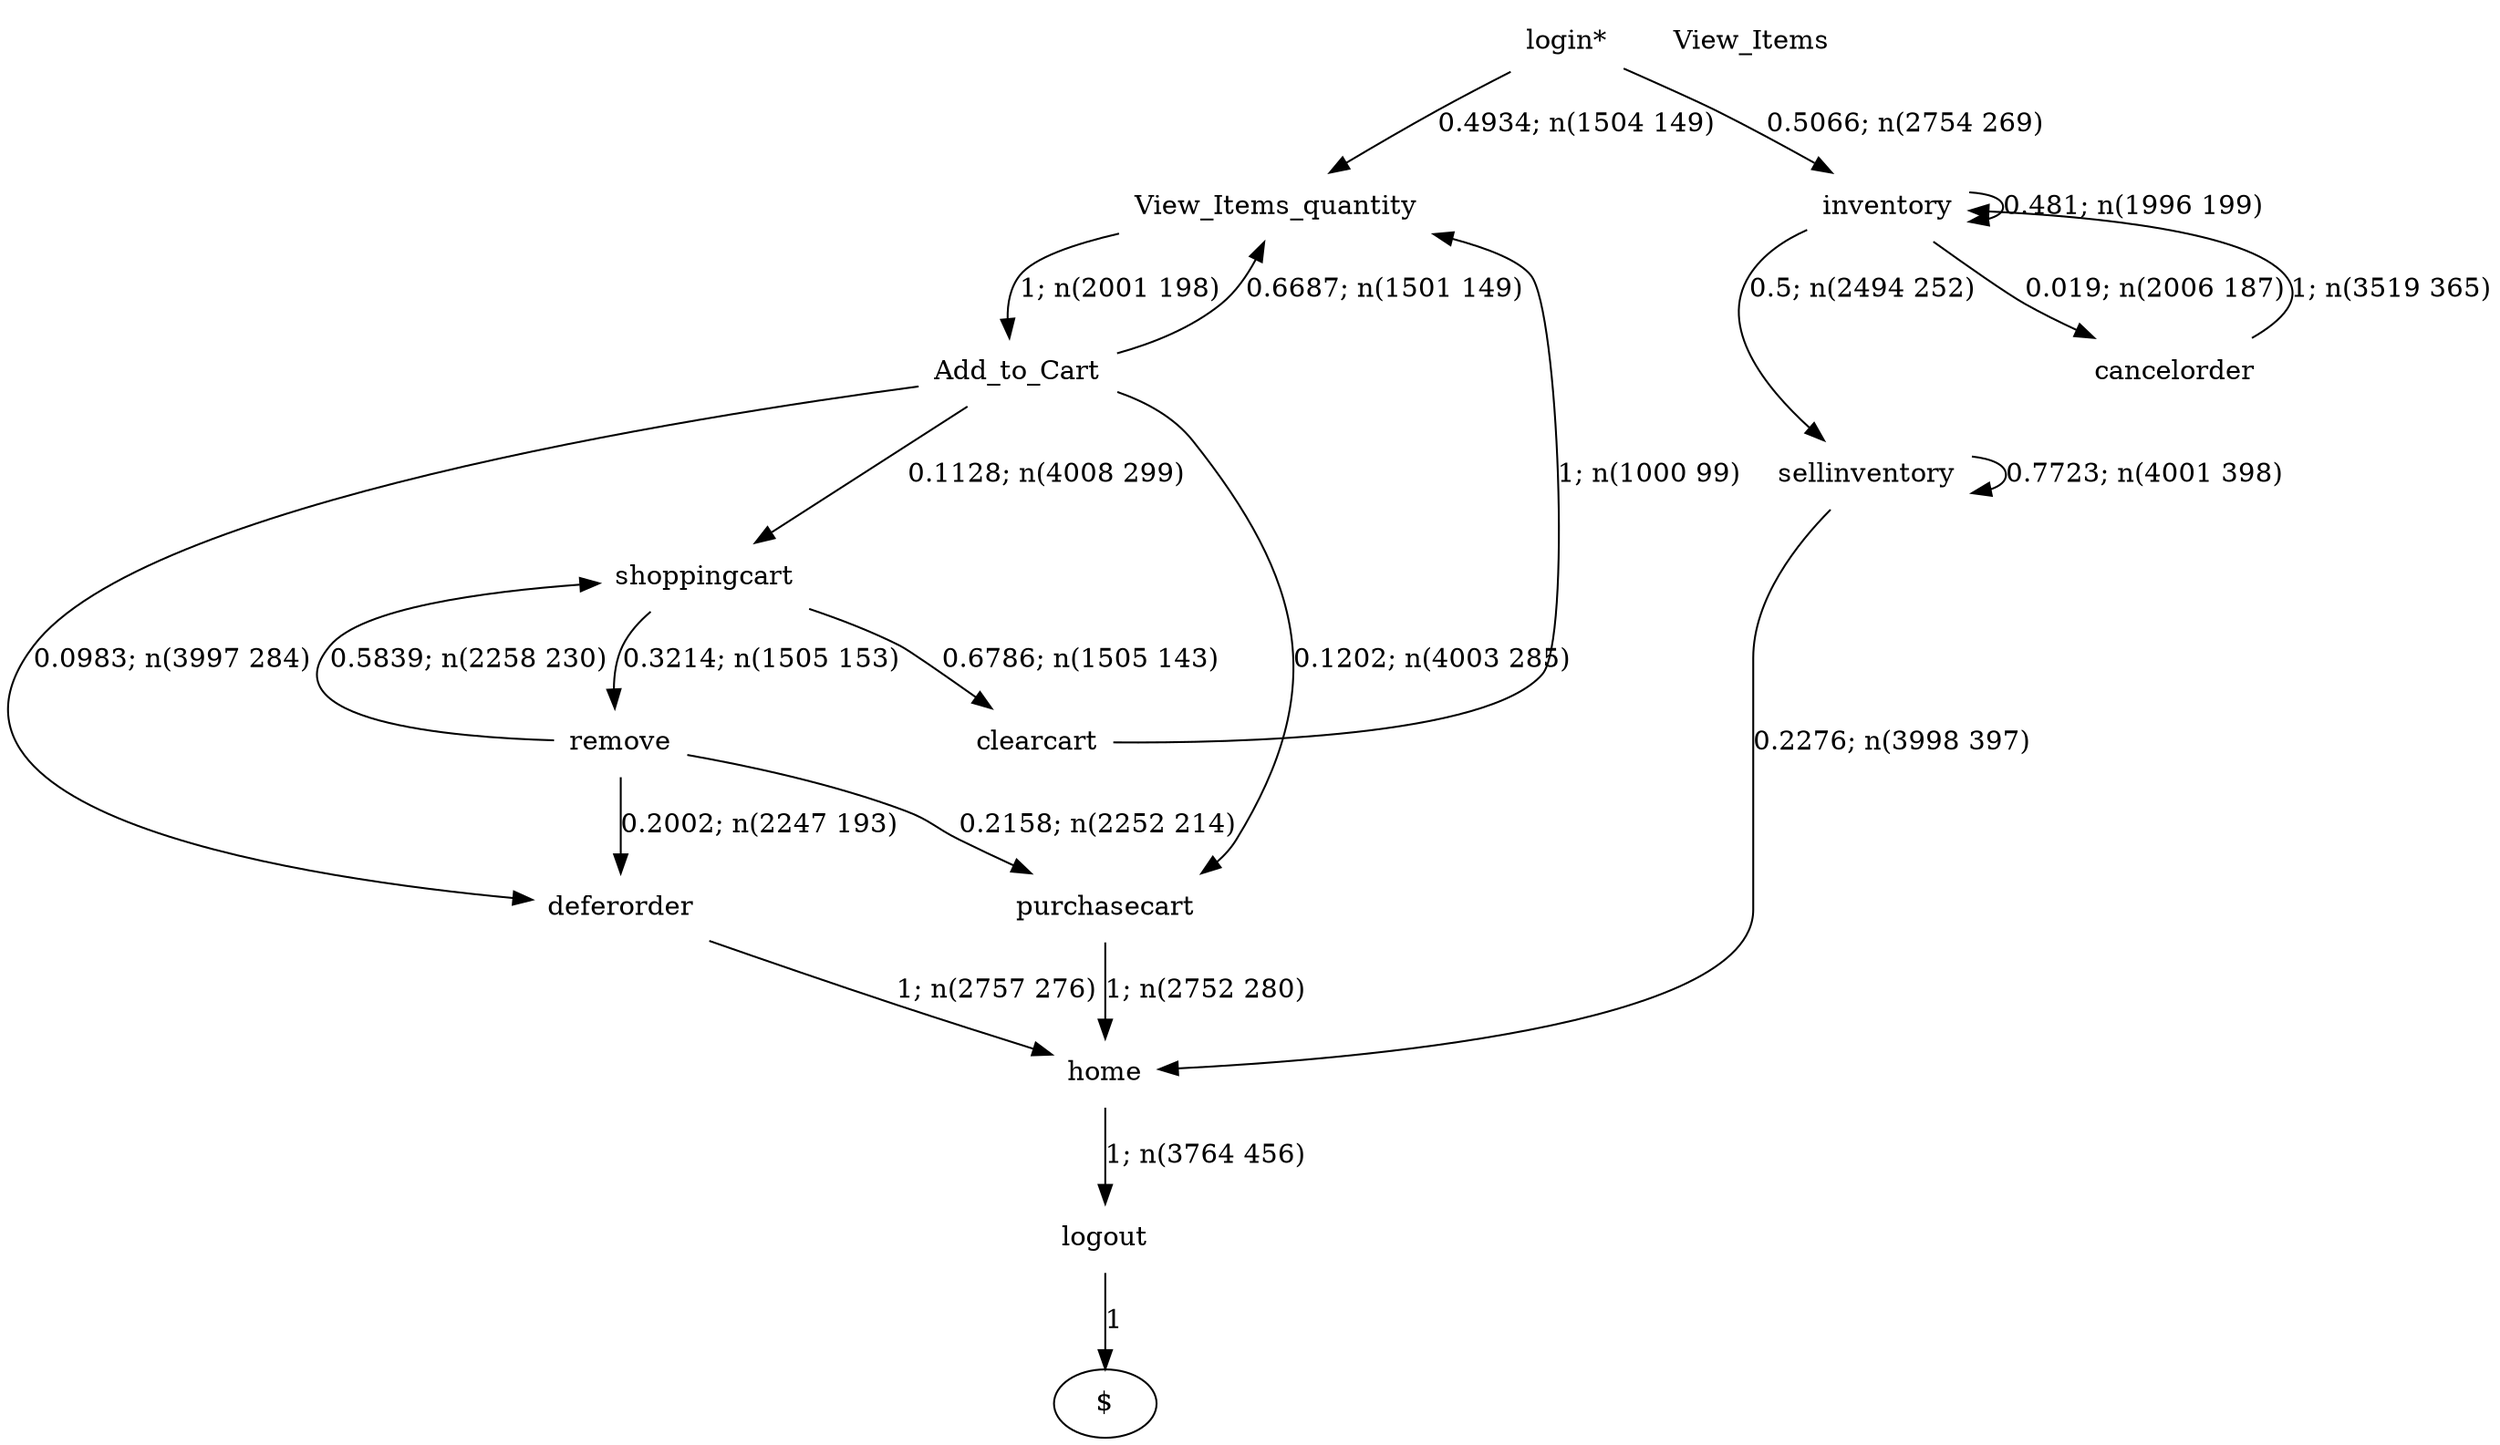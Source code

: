 digraph G {"login*" [label="login*",shape=none];"View_Items_quantity" [label="View_Items_quantity",shape=none];"Add_to_Cart" [label="Add_to_Cart",shape=none];"purchasecart" [label="purchasecart",shape=none];"home" [label="home",shape=none];"logout" [label="logout",shape=none];"deferorder" [label="deferorder",shape=none];"shoppingcart" [label="shoppingcart",shape=none];"remove" [label="remove",shape=none];"inventory" [label="inventory",shape=none];"sellinventory" [label="sellinventory",shape=none];"clearcart" [label="clearcart",shape=none];"View_Items" [label="View_Items",shape=none];"cancelorder" [label="cancelorder",shape=none];"login*"->"View_Items_quantity" [style=solid,label="0.4934; n(1504 149)"];"login*"->"inventory" [style=solid,label="0.5066; n(2754 269)"];"View_Items_quantity"->"Add_to_Cart" [style=solid,label="1; n(2001 198)"];"Add_to_Cart"->"View_Items_quantity" [style=solid,label="0.6687; n(1501 149)"];"Add_to_Cart"->"purchasecart" [style=solid,label="0.1202; n(4003 285)"];"Add_to_Cart"->"deferorder" [style=solid,label="0.0983; n(3997 284)"];"Add_to_Cart"->"shoppingcart" [style=solid,label="0.1128; n(4008 299)"];"purchasecart"->"home" [style=solid,label="1; n(2752 280)"];"home"->"logout" [style=solid,label="1; n(3764 456)"];"logout"->"$" [style=solid,label="1"];"deferorder"->"home" [style=solid,label="1; n(2757 276)"];"shoppingcart"->"remove" [style=solid,label="0.3214; n(1505 153)"];"shoppingcart"->"clearcart" [style=solid,label="0.6786; n(1505 143)"];"remove"->"purchasecart" [style=solid,label="0.2158; n(2252 214)"];"remove"->"deferorder" [style=solid,label="0.2002; n(2247 193)"];"remove"->"shoppingcart" [style=solid,label="0.5839; n(2258 230)"];"inventory"->"inventory" [style=solid,label="0.481; n(1996 199)"];"inventory"->"sellinventory" [style=solid,label="0.5; n(2494 252)"];"inventory"->"cancelorder" [style=solid,label="0.019; n(2006 187)"];"sellinventory"->"home" [style=solid,label="0.2276; n(3998 397)"];"sellinventory"->"sellinventory" [style=solid,label="0.7723; n(4001 398)"];"clearcart"->"View_Items_quantity" [style=solid,label="1; n(1000 99)"];"cancelorder"->"inventory" [style=solid,label="1; n(3519 365)"];}